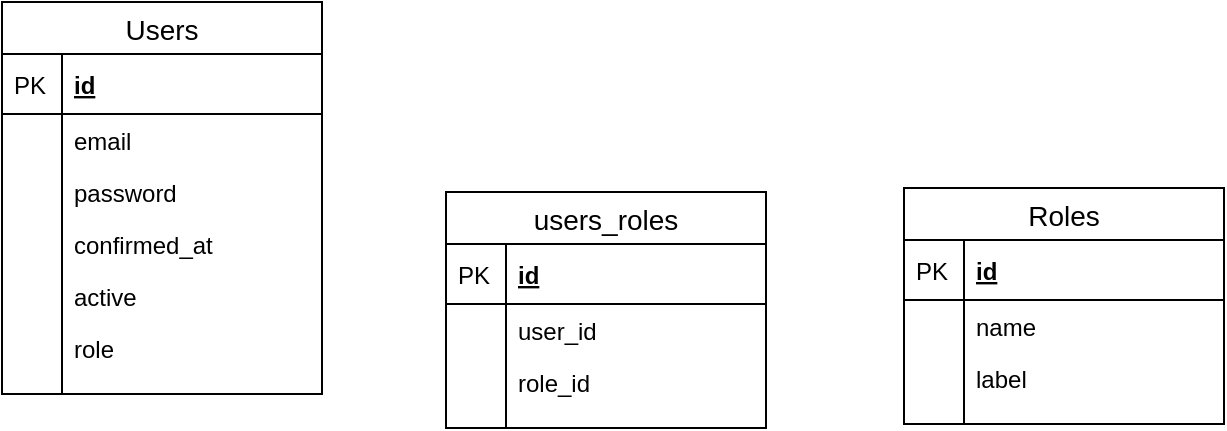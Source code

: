 <mxfile version="12.9.11" type="github">
  <diagram id="C6b7KtF1BL2LHEXh4yfB" name="Page-1">
    <mxGraphModel dx="843" dy="566" grid="0" gridSize="10" guides="0" tooltips="1" connect="1" arrows="1" fold="1" page="1" pageScale="1" pageWidth="1169" pageHeight="827" background="none" math="0" shadow="0">
      <root>
        <mxCell id="0" />
        <mxCell id="1" parent="0" />
        <mxCell id="jHLHuqOz-h7qjqpUIBnX-2" value="Users" style="swimlane;fontStyle=0;childLayout=stackLayout;horizontal=1;startSize=26;horizontalStack=0;resizeParent=1;resizeParentMax=0;resizeLast=0;collapsible=1;marginBottom=0;align=center;fontSize=14;" parent="1" vertex="1">
          <mxGeometry x="127" y="182" width="160" height="196" as="geometry">
            <mxRectangle x="127" y="185" width="64" height="26" as="alternateBounds" />
          </mxGeometry>
        </mxCell>
        <mxCell id="jHLHuqOz-h7qjqpUIBnX-3" value="id" style="shape=partialRectangle;top=0;left=0;right=0;bottom=1;align=left;verticalAlign=middle;fillColor=none;spacingLeft=34;spacingRight=4;overflow=hidden;rotatable=0;points=[[0,0.5],[1,0.5]];portConstraint=eastwest;dropTarget=0;fontStyle=5;fontSize=12;" parent="jHLHuqOz-h7qjqpUIBnX-2" vertex="1">
          <mxGeometry y="26" width="160" height="30" as="geometry" />
        </mxCell>
        <mxCell id="jHLHuqOz-h7qjqpUIBnX-4" value="PK" style="shape=partialRectangle;top=0;left=0;bottom=0;fillColor=none;align=left;verticalAlign=middle;spacingLeft=4;spacingRight=4;overflow=hidden;rotatable=0;points=[];portConstraint=eastwest;part=1;fontSize=12;" parent="jHLHuqOz-h7qjqpUIBnX-3" vertex="1" connectable="0">
          <mxGeometry width="30" height="30" as="geometry" />
        </mxCell>
        <mxCell id="jHLHuqOz-h7qjqpUIBnX-5" value="email" style="shape=partialRectangle;top=0;left=0;right=0;bottom=0;align=left;verticalAlign=top;fillColor=none;spacingLeft=34;spacingRight=4;overflow=hidden;rotatable=0;points=[[0,0.5],[1,0.5]];portConstraint=eastwest;dropTarget=0;fontSize=12;" parent="jHLHuqOz-h7qjqpUIBnX-2" vertex="1">
          <mxGeometry y="56" width="160" height="26" as="geometry" />
        </mxCell>
        <mxCell id="jHLHuqOz-h7qjqpUIBnX-6" value="" style="shape=partialRectangle;top=0;left=0;bottom=0;fillColor=none;align=left;verticalAlign=top;spacingLeft=4;spacingRight=4;overflow=hidden;rotatable=0;points=[];portConstraint=eastwest;part=1;fontSize=12;" parent="jHLHuqOz-h7qjqpUIBnX-5" vertex="1" connectable="0">
          <mxGeometry width="30" height="26" as="geometry" />
        </mxCell>
        <mxCell id="jHLHuqOz-h7qjqpUIBnX-7" value="password" style="shape=partialRectangle;top=0;left=0;right=0;bottom=0;align=left;verticalAlign=top;fillColor=none;spacingLeft=34;spacingRight=4;overflow=hidden;rotatable=0;points=[[0,0.5],[1,0.5]];portConstraint=eastwest;dropTarget=0;fontSize=12;" parent="jHLHuqOz-h7qjqpUIBnX-2" vertex="1">
          <mxGeometry y="82" width="160" height="26" as="geometry" />
        </mxCell>
        <mxCell id="jHLHuqOz-h7qjqpUIBnX-8" value="" style="shape=partialRectangle;top=0;left=0;bottom=0;fillColor=none;align=left;verticalAlign=top;spacingLeft=4;spacingRight=4;overflow=hidden;rotatable=0;points=[];portConstraint=eastwest;part=1;fontSize=12;" parent="jHLHuqOz-h7qjqpUIBnX-7" vertex="1" connectable="0">
          <mxGeometry width="30" height="26" as="geometry" />
        </mxCell>
        <mxCell id="jHLHuqOz-h7qjqpUIBnX-9" value="confirmed_at" style="shape=partialRectangle;top=0;left=0;right=0;bottom=0;align=left;verticalAlign=top;fillColor=none;spacingLeft=34;spacingRight=4;overflow=hidden;rotatable=0;points=[[0,0.5],[1,0.5]];portConstraint=eastwest;dropTarget=0;fontSize=12;" parent="jHLHuqOz-h7qjqpUIBnX-2" vertex="1">
          <mxGeometry y="108" width="160" height="26" as="geometry" />
        </mxCell>
        <mxCell id="jHLHuqOz-h7qjqpUIBnX-10" value="" style="shape=partialRectangle;top=0;left=0;bottom=0;fillColor=none;align=left;verticalAlign=top;spacingLeft=4;spacingRight=4;overflow=hidden;rotatable=0;points=[];portConstraint=eastwest;part=1;fontSize=12;" parent="jHLHuqOz-h7qjqpUIBnX-9" vertex="1" connectable="0">
          <mxGeometry width="30" height="26" as="geometry" />
        </mxCell>
        <mxCell id="IOlIZ455Voa1fGeX6TjH-23" value="active" style="shape=partialRectangle;top=0;left=0;right=0;bottom=0;align=left;verticalAlign=top;fillColor=none;spacingLeft=34;spacingRight=4;overflow=hidden;rotatable=0;points=[[0,0.5],[1,0.5]];portConstraint=eastwest;dropTarget=0;fontSize=12;" vertex="1" parent="jHLHuqOz-h7qjqpUIBnX-2">
          <mxGeometry y="134" width="160" height="26" as="geometry" />
        </mxCell>
        <mxCell id="IOlIZ455Voa1fGeX6TjH-24" value="" style="shape=partialRectangle;top=0;left=0;bottom=0;fillColor=none;align=left;verticalAlign=top;spacingLeft=4;spacingRight=4;overflow=hidden;rotatable=0;points=[];portConstraint=eastwest;part=1;fontSize=12;" vertex="1" connectable="0" parent="IOlIZ455Voa1fGeX6TjH-23">
          <mxGeometry width="30" height="26" as="geometry" />
        </mxCell>
        <mxCell id="IOlIZ455Voa1fGeX6TjH-26" value="role" style="shape=partialRectangle;top=0;left=0;right=0;bottom=0;align=left;verticalAlign=top;fillColor=none;spacingLeft=34;spacingRight=4;overflow=hidden;rotatable=0;points=[[0,0.5],[1,0.5]];portConstraint=eastwest;dropTarget=0;fontSize=12;" vertex="1" parent="jHLHuqOz-h7qjqpUIBnX-2">
          <mxGeometry y="160" width="160" height="26" as="geometry" />
        </mxCell>
        <mxCell id="IOlIZ455Voa1fGeX6TjH-27" value="" style="shape=partialRectangle;top=0;left=0;bottom=0;fillColor=none;align=left;verticalAlign=top;spacingLeft=4;spacingRight=4;overflow=hidden;rotatable=0;points=[];portConstraint=eastwest;part=1;fontSize=12;" vertex="1" connectable="0" parent="IOlIZ455Voa1fGeX6TjH-26">
          <mxGeometry width="30" height="26" as="geometry" />
        </mxCell>
        <mxCell id="jHLHuqOz-h7qjqpUIBnX-11" value="" style="shape=partialRectangle;top=0;left=0;right=0;bottom=0;align=left;verticalAlign=top;fillColor=none;spacingLeft=34;spacingRight=4;overflow=hidden;rotatable=0;points=[[0,0.5],[1,0.5]];portConstraint=eastwest;dropTarget=0;fontSize=12;" parent="jHLHuqOz-h7qjqpUIBnX-2" vertex="1">
          <mxGeometry y="186" width="160" height="10" as="geometry" />
        </mxCell>
        <mxCell id="jHLHuqOz-h7qjqpUIBnX-12" value="" style="shape=partialRectangle;top=0;left=0;bottom=0;fillColor=none;align=left;verticalAlign=top;spacingLeft=4;spacingRight=4;overflow=hidden;rotatable=0;points=[];portConstraint=eastwest;part=1;fontSize=12;" parent="jHLHuqOz-h7qjqpUIBnX-11" vertex="1" connectable="0">
          <mxGeometry width="30" height="10" as="geometry" />
        </mxCell>
        <mxCell id="IOlIZ455Voa1fGeX6TjH-29" value="users_roles" style="swimlane;fontStyle=0;childLayout=stackLayout;horizontal=1;startSize=26;horizontalStack=0;resizeParent=1;resizeParentMax=0;resizeLast=0;collapsible=1;marginBottom=0;align=center;fontSize=14;" vertex="1" parent="1">
          <mxGeometry x="349" y="277" width="160" height="118" as="geometry" />
        </mxCell>
        <mxCell id="IOlIZ455Voa1fGeX6TjH-30" value="id" style="shape=partialRectangle;top=0;left=0;right=0;bottom=1;align=left;verticalAlign=middle;fillColor=none;spacingLeft=34;spacingRight=4;overflow=hidden;rotatable=0;points=[[0,0.5],[1,0.5]];portConstraint=eastwest;dropTarget=0;fontStyle=5;fontSize=12;" vertex="1" parent="IOlIZ455Voa1fGeX6TjH-29">
          <mxGeometry y="26" width="160" height="30" as="geometry" />
        </mxCell>
        <mxCell id="IOlIZ455Voa1fGeX6TjH-31" value="PK" style="shape=partialRectangle;top=0;left=0;bottom=0;fillColor=none;align=left;verticalAlign=middle;spacingLeft=4;spacingRight=4;overflow=hidden;rotatable=0;points=[];portConstraint=eastwest;part=1;fontSize=12;" vertex="1" connectable="0" parent="IOlIZ455Voa1fGeX6TjH-30">
          <mxGeometry width="30" height="30" as="geometry" />
        </mxCell>
        <mxCell id="IOlIZ455Voa1fGeX6TjH-32" value="user_id" style="shape=partialRectangle;top=0;left=0;right=0;bottom=0;align=left;verticalAlign=top;fillColor=none;spacingLeft=34;spacingRight=4;overflow=hidden;rotatable=0;points=[[0,0.5],[1,0.5]];portConstraint=eastwest;dropTarget=0;fontSize=12;" vertex="1" parent="IOlIZ455Voa1fGeX6TjH-29">
          <mxGeometry y="56" width="160" height="26" as="geometry" />
        </mxCell>
        <mxCell id="IOlIZ455Voa1fGeX6TjH-33" value="" style="shape=partialRectangle;top=0;left=0;bottom=0;fillColor=none;align=left;verticalAlign=top;spacingLeft=4;spacingRight=4;overflow=hidden;rotatable=0;points=[];portConstraint=eastwest;part=1;fontSize=12;" vertex="1" connectable="0" parent="IOlIZ455Voa1fGeX6TjH-32">
          <mxGeometry width="30" height="26" as="geometry" />
        </mxCell>
        <mxCell id="IOlIZ455Voa1fGeX6TjH-34" value="role_id" style="shape=partialRectangle;top=0;left=0;right=0;bottom=0;align=left;verticalAlign=top;fillColor=none;spacingLeft=34;spacingRight=4;overflow=hidden;rotatable=0;points=[[0,0.5],[1,0.5]];portConstraint=eastwest;dropTarget=0;fontSize=12;" vertex="1" parent="IOlIZ455Voa1fGeX6TjH-29">
          <mxGeometry y="82" width="160" height="26" as="geometry" />
        </mxCell>
        <mxCell id="IOlIZ455Voa1fGeX6TjH-35" value="" style="shape=partialRectangle;top=0;left=0;bottom=0;fillColor=none;align=left;verticalAlign=top;spacingLeft=4;spacingRight=4;overflow=hidden;rotatable=0;points=[];portConstraint=eastwest;part=1;fontSize=12;" vertex="1" connectable="0" parent="IOlIZ455Voa1fGeX6TjH-34">
          <mxGeometry width="30" height="26" as="geometry" />
        </mxCell>
        <mxCell id="IOlIZ455Voa1fGeX6TjH-38" value="" style="shape=partialRectangle;top=0;left=0;right=0;bottom=0;align=left;verticalAlign=top;fillColor=none;spacingLeft=34;spacingRight=4;overflow=hidden;rotatable=0;points=[[0,0.5],[1,0.5]];portConstraint=eastwest;dropTarget=0;fontSize=12;" vertex="1" parent="IOlIZ455Voa1fGeX6TjH-29">
          <mxGeometry y="108" width="160" height="10" as="geometry" />
        </mxCell>
        <mxCell id="IOlIZ455Voa1fGeX6TjH-39" value="" style="shape=partialRectangle;top=0;left=0;bottom=0;fillColor=none;align=left;verticalAlign=top;spacingLeft=4;spacingRight=4;overflow=hidden;rotatable=0;points=[];portConstraint=eastwest;part=1;fontSize=12;" vertex="1" connectable="0" parent="IOlIZ455Voa1fGeX6TjH-38">
          <mxGeometry width="30" height="10" as="geometry" />
        </mxCell>
        <mxCell id="IOlIZ455Voa1fGeX6TjH-40" value="Roles" style="swimlane;fontStyle=0;childLayout=stackLayout;horizontal=1;startSize=26;horizontalStack=0;resizeParent=1;resizeParentMax=0;resizeLast=0;collapsible=1;marginBottom=0;align=center;fontSize=14;" vertex="1" parent="1">
          <mxGeometry x="578" y="275" width="160" height="118" as="geometry" />
        </mxCell>
        <mxCell id="IOlIZ455Voa1fGeX6TjH-41" value="id" style="shape=partialRectangle;top=0;left=0;right=0;bottom=1;align=left;verticalAlign=middle;fillColor=none;spacingLeft=34;spacingRight=4;overflow=hidden;rotatable=0;points=[[0,0.5],[1,0.5]];portConstraint=eastwest;dropTarget=0;fontStyle=5;fontSize=12;" vertex="1" parent="IOlIZ455Voa1fGeX6TjH-40">
          <mxGeometry y="26" width="160" height="30" as="geometry" />
        </mxCell>
        <mxCell id="IOlIZ455Voa1fGeX6TjH-42" value="PK" style="shape=partialRectangle;top=0;left=0;bottom=0;fillColor=none;align=left;verticalAlign=middle;spacingLeft=4;spacingRight=4;overflow=hidden;rotatable=0;points=[];portConstraint=eastwest;part=1;fontSize=12;" vertex="1" connectable="0" parent="IOlIZ455Voa1fGeX6TjH-41">
          <mxGeometry width="30" height="30" as="geometry" />
        </mxCell>
        <mxCell id="IOlIZ455Voa1fGeX6TjH-43" value="name" style="shape=partialRectangle;top=0;left=0;right=0;bottom=0;align=left;verticalAlign=top;fillColor=none;spacingLeft=34;spacingRight=4;overflow=hidden;rotatable=0;points=[[0,0.5],[1,0.5]];portConstraint=eastwest;dropTarget=0;fontSize=12;" vertex="1" parent="IOlIZ455Voa1fGeX6TjH-40">
          <mxGeometry y="56" width="160" height="26" as="geometry" />
        </mxCell>
        <mxCell id="IOlIZ455Voa1fGeX6TjH-44" value="" style="shape=partialRectangle;top=0;left=0;bottom=0;fillColor=none;align=left;verticalAlign=top;spacingLeft=4;spacingRight=4;overflow=hidden;rotatable=0;points=[];portConstraint=eastwest;part=1;fontSize=12;" vertex="1" connectable="0" parent="IOlIZ455Voa1fGeX6TjH-43">
          <mxGeometry width="30" height="26" as="geometry" />
        </mxCell>
        <mxCell id="IOlIZ455Voa1fGeX6TjH-45" value="label" style="shape=partialRectangle;top=0;left=0;right=0;bottom=0;align=left;verticalAlign=top;fillColor=none;spacingLeft=34;spacingRight=4;overflow=hidden;rotatable=0;points=[[0,0.5],[1,0.5]];portConstraint=eastwest;dropTarget=0;fontSize=12;" vertex="1" parent="IOlIZ455Voa1fGeX6TjH-40">
          <mxGeometry y="82" width="160" height="26" as="geometry" />
        </mxCell>
        <mxCell id="IOlIZ455Voa1fGeX6TjH-46" value="" style="shape=partialRectangle;top=0;left=0;bottom=0;fillColor=none;align=left;verticalAlign=top;spacingLeft=4;spacingRight=4;overflow=hidden;rotatable=0;points=[];portConstraint=eastwest;part=1;fontSize=12;" vertex="1" connectable="0" parent="IOlIZ455Voa1fGeX6TjH-45">
          <mxGeometry width="30" height="26" as="geometry" />
        </mxCell>
        <mxCell id="IOlIZ455Voa1fGeX6TjH-49" value="" style="shape=partialRectangle;top=0;left=0;right=0;bottom=0;align=left;verticalAlign=top;fillColor=none;spacingLeft=34;spacingRight=4;overflow=hidden;rotatable=0;points=[[0,0.5],[1,0.5]];portConstraint=eastwest;dropTarget=0;fontSize=12;" vertex="1" parent="IOlIZ455Voa1fGeX6TjH-40">
          <mxGeometry y="108" width="160" height="10" as="geometry" />
        </mxCell>
        <mxCell id="IOlIZ455Voa1fGeX6TjH-50" value="" style="shape=partialRectangle;top=0;left=0;bottom=0;fillColor=none;align=left;verticalAlign=top;spacingLeft=4;spacingRight=4;overflow=hidden;rotatable=0;points=[];portConstraint=eastwest;part=1;fontSize=12;" vertex="1" connectable="0" parent="IOlIZ455Voa1fGeX6TjH-49">
          <mxGeometry width="30" height="10" as="geometry" />
        </mxCell>
      </root>
    </mxGraphModel>
  </diagram>
</mxfile>
